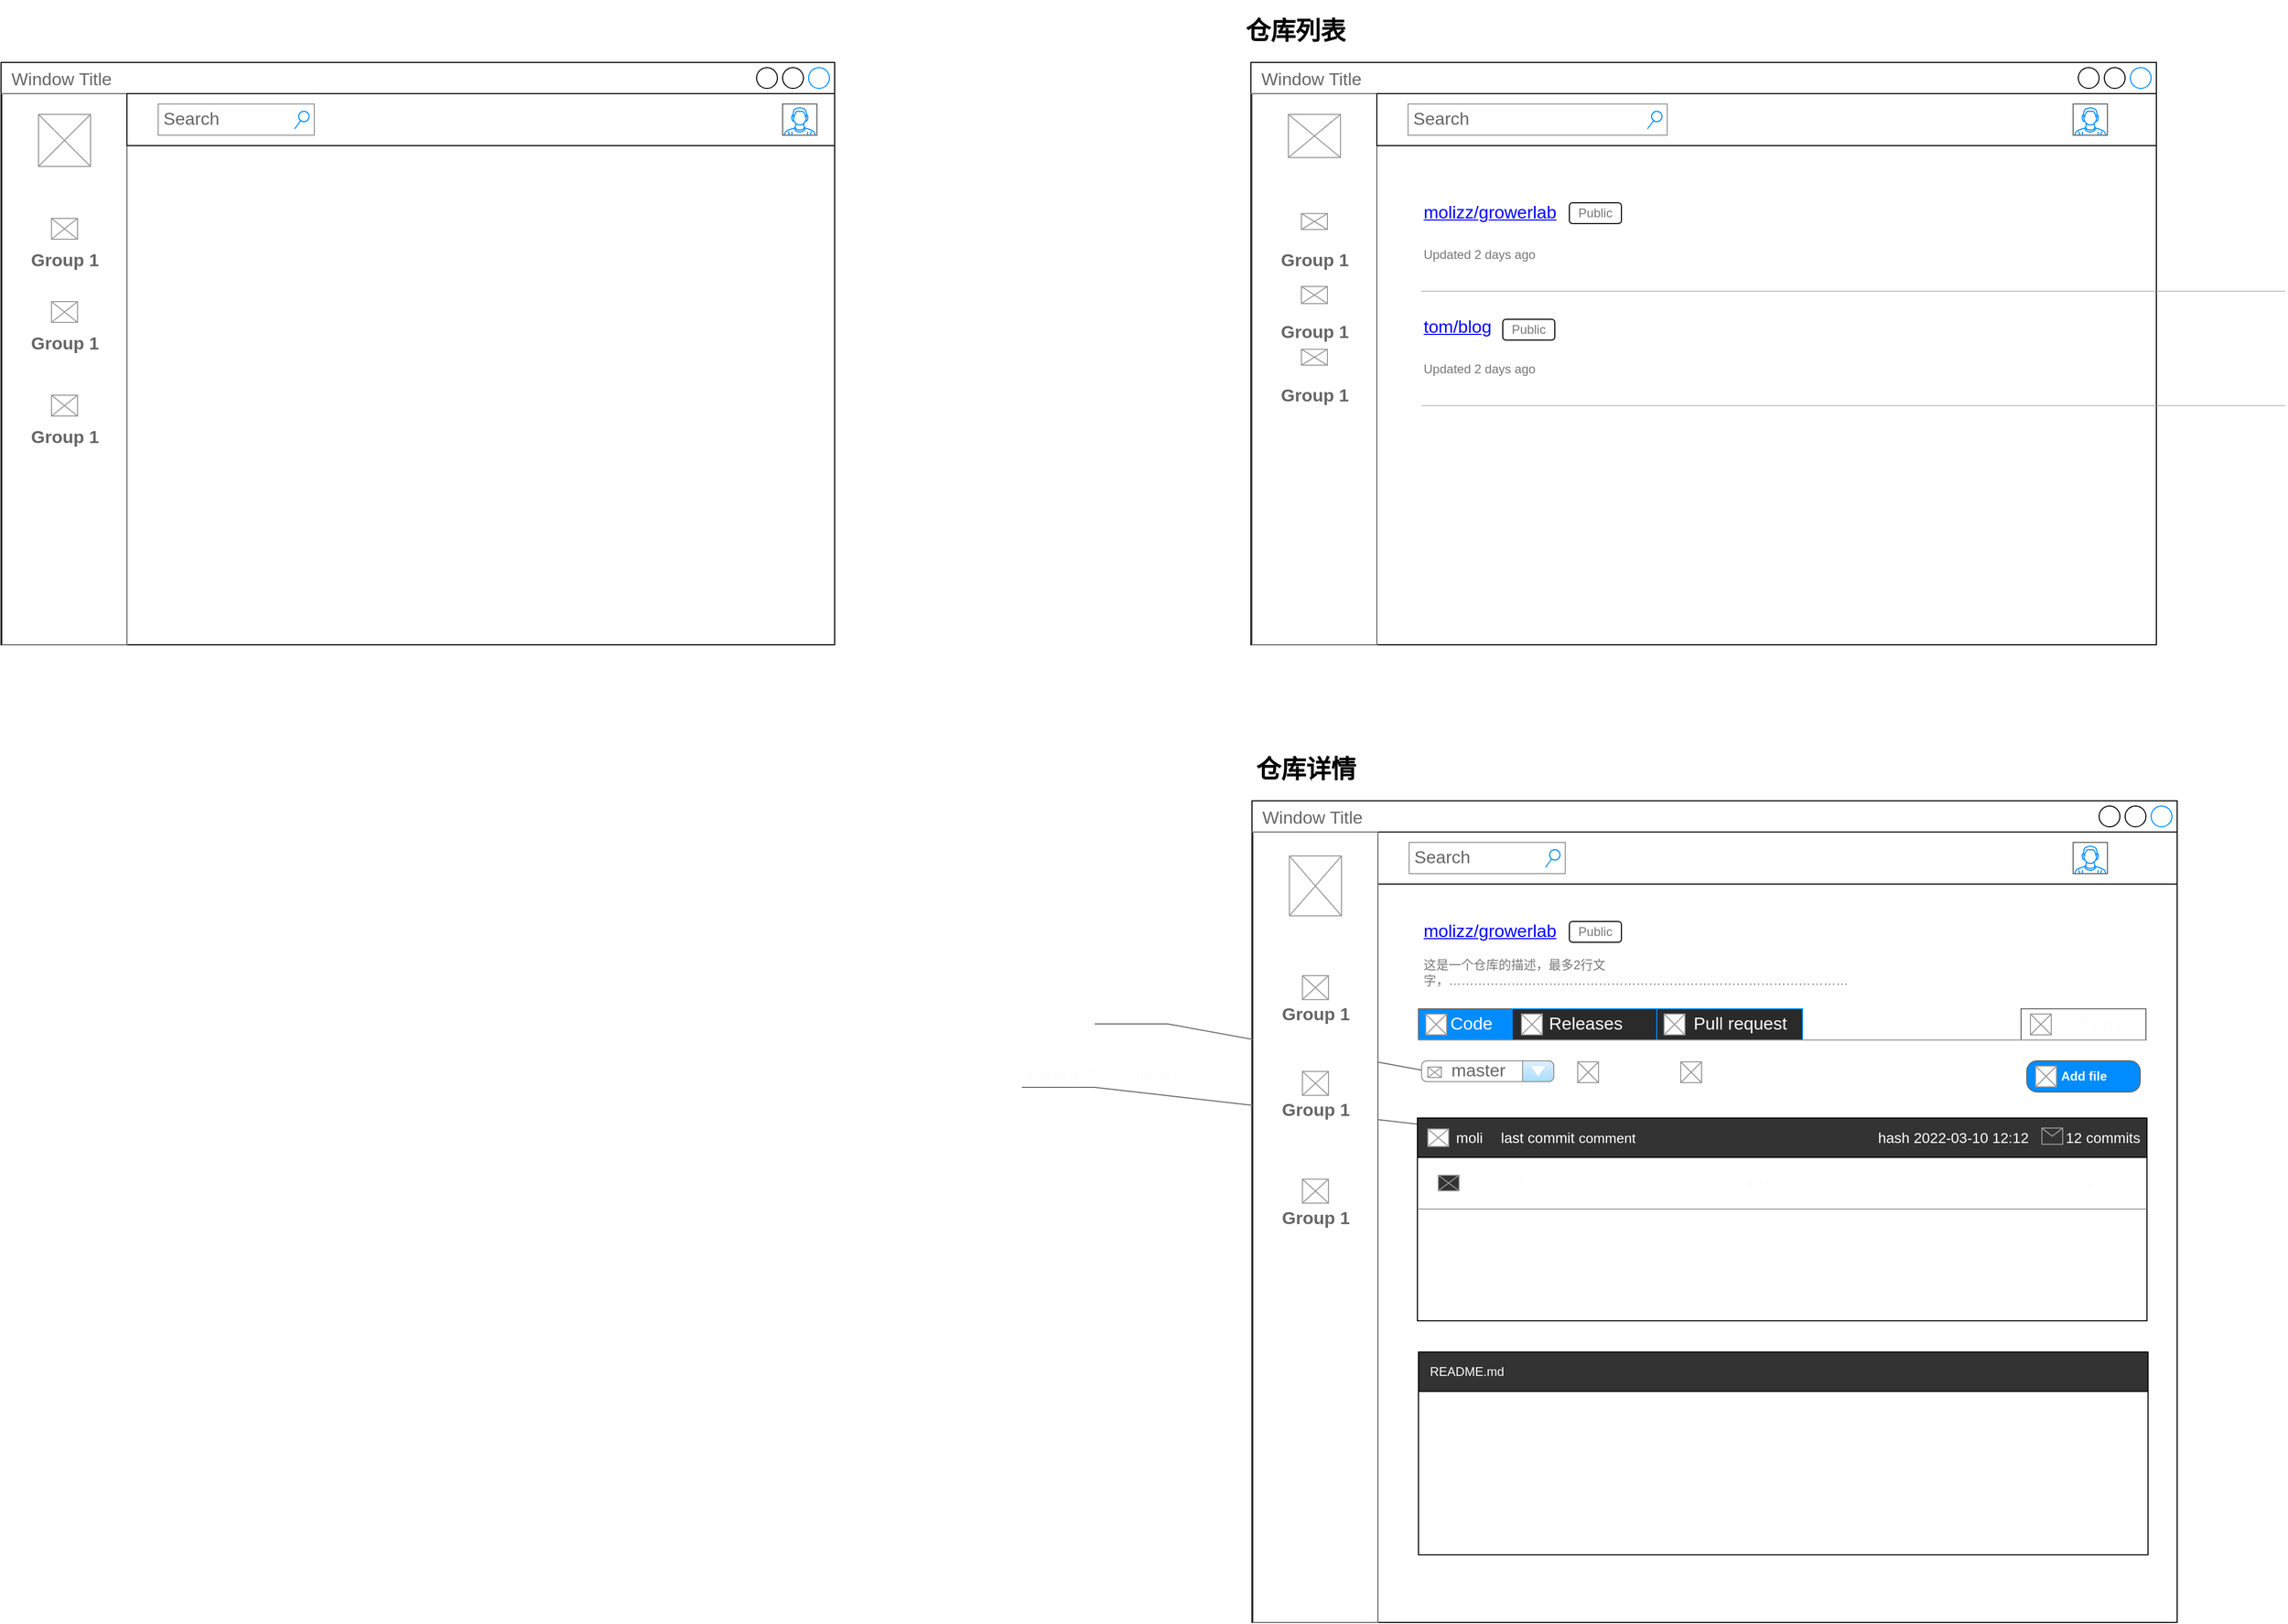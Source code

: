 <mxfile>
    <diagram id="TRXWnJko7WDl1GkMKW_n" name="第 1 页">
        <mxGraphModel dx="1785" dy="991" grid="1" gridSize="10" guides="1" tooltips="1" connect="1" arrows="1" fold="1" page="1" pageScale="1" pageWidth="827" pageHeight="1169" math="0" shadow="0">
            <root>
                <mxCell id="0"/>
                <mxCell id="1" parent="0"/>
                <mxCell id="54" value="Window Title" style="strokeWidth=1;shadow=0;dashed=0;align=center;html=1;shape=mxgraph.mockup.containers.window;align=left;verticalAlign=top;spacingLeft=8;strokeColor2=#008cff;strokeColor3=#c4c4c4;fontColor=#666666;mainText=;fontSize=17;labelBackgroundColor=none;" parent="1" vertex="1">
                    <mxGeometry x="1341" y="880" width="889" height="790" as="geometry"/>
                </mxCell>
                <mxCell id="2" value="Window Title" style="strokeWidth=1;shadow=0;dashed=0;align=center;html=1;shape=mxgraph.mockup.containers.window;align=left;verticalAlign=top;spacingLeft=8;strokeColor2=#008cff;strokeColor3=#c4c4c4;fontColor=#666666;mainText=;fontSize=17;labelBackgroundColor=none;" parent="1" vertex="1">
                    <mxGeometry x="139" y="170" width="801" height="560" as="geometry"/>
                </mxCell>
                <mxCell id="3" value="" style="strokeWidth=1;shadow=0;dashed=0;align=center;html=1;shape=mxgraph.mockup.containers.rrect;rSize=0;strokeColor=#666666;" parent="1" vertex="1">
                    <mxGeometry x="140" y="200" width="120" height="530" as="geometry"/>
                </mxCell>
                <mxCell id="8" value="" style="verticalLabelPosition=bottom;shadow=0;dashed=0;align=center;html=1;verticalAlign=top;strokeWidth=1;shape=mxgraph.mockup.graphics.simpleIcon;strokeColor=#999999;" parent="3" vertex="1">
                    <mxGeometry x="35" y="20" width="50" height="50" as="geometry"/>
                </mxCell>
                <mxCell id="12" value="" style="group" parent="3" vertex="1" connectable="0">
                    <mxGeometry y="100" width="120" height="80" as="geometry"/>
                </mxCell>
                <mxCell id="4" value="&lt;br&gt;&lt;br&gt;Group 1" style="strokeColor=inherit;fillColor=inherit;gradientColor=inherit;strokeWidth=1;shadow=0;dashed=0;align=center;html=1;shape=mxgraph.mockup.containers.rrect;rSize=0;fontSize=17;fontColor=#666666;fontStyle=1;resizeWidth=1;" parent="12" vertex="1">
                    <mxGeometry width="120" height="80" relative="1" as="geometry">
                        <mxPoint as="offset"/>
                    </mxGeometry>
                </mxCell>
                <mxCell id="10" value="" style="verticalLabelPosition=bottom;shadow=0;dashed=0;align=center;html=1;verticalAlign=top;strokeWidth=1;shape=mxgraph.mockup.graphics.simpleIcon;strokeColor=#999999;" parent="12" vertex="1">
                    <mxGeometry x="47.5" y="20" width="25" height="20" as="geometry"/>
                </mxCell>
                <mxCell id="13" value="" style="group" parent="3" vertex="1" connectable="0">
                    <mxGeometry y="180" width="120" height="80" as="geometry"/>
                </mxCell>
                <mxCell id="14" value="&lt;br&gt;&lt;br&gt;Group 1" style="strokeColor=inherit;fillColor=inherit;gradientColor=inherit;strokeWidth=1;shadow=0;dashed=0;align=center;html=1;shape=mxgraph.mockup.containers.rrect;rSize=0;fontSize=17;fontColor=#666666;fontStyle=1;resizeWidth=1;" parent="13" vertex="1">
                    <mxGeometry width="120" height="80" relative="1" as="geometry">
                        <mxPoint as="offset"/>
                    </mxGeometry>
                </mxCell>
                <mxCell id="15" value="" style="verticalLabelPosition=bottom;shadow=0;dashed=0;align=center;html=1;verticalAlign=top;strokeWidth=1;shape=mxgraph.mockup.graphics.simpleIcon;strokeColor=#999999;" parent="13" vertex="1">
                    <mxGeometry x="47.5" y="20" width="25" height="20" as="geometry"/>
                </mxCell>
                <mxCell id="16" value="" style="group" parent="3" vertex="1" connectable="0">
                    <mxGeometry y="270" width="120" height="80" as="geometry"/>
                </mxCell>
                <mxCell id="17" value="&lt;br&gt;&lt;br&gt;Group 1" style="strokeColor=inherit;fillColor=inherit;gradientColor=inherit;strokeWidth=1;shadow=0;dashed=0;align=center;html=1;shape=mxgraph.mockup.containers.rrect;rSize=0;fontSize=17;fontColor=#666666;fontStyle=1;resizeWidth=1;" parent="16" vertex="1">
                    <mxGeometry width="120" height="80" relative="1" as="geometry">
                        <mxPoint as="offset"/>
                    </mxGeometry>
                </mxCell>
                <mxCell id="18" value="" style="verticalLabelPosition=bottom;shadow=0;dashed=0;align=center;html=1;verticalAlign=top;strokeWidth=1;shape=mxgraph.mockup.graphics.simpleIcon;strokeColor=#999999;" parent="16" vertex="1">
                    <mxGeometry x="47.5" y="20" width="25" height="20" as="geometry"/>
                </mxCell>
                <mxCell id="20" value="" style="rounded=0;whiteSpace=wrap;html=1;" parent="1" vertex="1">
                    <mxGeometry x="260" y="200" width="680" height="50" as="geometry"/>
                </mxCell>
                <mxCell id="19" value="Search" style="strokeWidth=1;shadow=0;dashed=0;align=center;html=1;shape=mxgraph.mockup.forms.searchBox;strokeColor=#999999;mainText=;strokeColor2=#008cff;fontColor=#666666;fontSize=17;align=left;spacingLeft=3;" parent="1" vertex="1">
                    <mxGeometry x="290" y="210" width="150" height="30" as="geometry"/>
                </mxCell>
                <mxCell id="21" value="" style="verticalLabelPosition=bottom;shadow=0;dashed=0;align=center;html=1;verticalAlign=top;strokeWidth=1;shape=mxgraph.mockup.containers.userMale;strokeColor=#666666;strokeColor2=#008cff;" parent="1" vertex="1">
                    <mxGeometry x="890" y="210" width="33" height="30" as="geometry"/>
                </mxCell>
                <mxCell id="22" value="Window Title" style="strokeWidth=1;shadow=0;dashed=0;align=center;html=1;shape=mxgraph.mockup.containers.window;align=left;verticalAlign=top;spacingLeft=8;strokeColor2=#008cff;strokeColor3=#c4c4c4;fontColor=#666666;mainText=;fontSize=17;labelBackgroundColor=none;" parent="1" vertex="1">
                    <mxGeometry x="1340" y="170" width="870" height="560" as="geometry"/>
                </mxCell>
                <mxCell id="23" value="" style="strokeWidth=1;shadow=0;dashed=0;align=center;html=1;shape=mxgraph.mockup.containers.rrect;rSize=0;strokeColor=#666666;" parent="1" vertex="1">
                    <mxGeometry x="1341" y="200" width="120" height="530" as="geometry"/>
                </mxCell>
                <mxCell id="24" value="" style="verticalLabelPosition=bottom;shadow=0;dashed=0;align=center;html=1;verticalAlign=top;strokeWidth=1;shape=mxgraph.mockup.graphics.simpleIcon;strokeColor=#999999;" parent="23" vertex="1">
                    <mxGeometry x="35" y="20.002" width="50" height="41.448" as="geometry"/>
                </mxCell>
                <mxCell id="25" value="" style="group" parent="23" vertex="1" connectable="0">
                    <mxGeometry y="100.001" width="120" height="61.303" as="geometry"/>
                </mxCell>
                <mxCell id="26" value="&lt;br&gt;&lt;br&gt;Group 1" style="strokeColor=inherit;fillColor=inherit;gradientColor=inherit;strokeWidth=1;shadow=0;dashed=0;align=center;html=1;shape=mxgraph.mockup.containers.rrect;rSize=0;fontSize=17;fontColor=#666666;fontStyle=1;resizeWidth=1;" parent="25" vertex="1">
                    <mxGeometry width="120" height="80" relative="1" as="geometry">
                        <mxPoint as="offset"/>
                    </mxGeometry>
                </mxCell>
                <mxCell id="27" value="" style="verticalLabelPosition=bottom;shadow=0;dashed=0;align=center;html=1;verticalAlign=top;strokeWidth=1;shape=mxgraph.mockup.graphics.simpleIcon;strokeColor=#999999;" parent="25" vertex="1">
                    <mxGeometry x="47.5" y="15.326" width="25" height="15.326" as="geometry"/>
                </mxCell>
                <mxCell id="31" value="" style="group" parent="23" vertex="1" connectable="0">
                    <mxGeometry y="230.435" width="120" height="61.449" as="geometry"/>
                </mxCell>
                <mxCell id="32" value="&lt;br&gt;&lt;br&gt;Group 1" style="strokeColor=inherit;fillColor=inherit;gradientColor=inherit;strokeWidth=1;shadow=0;dashed=0;align=center;html=1;shape=mxgraph.mockup.containers.rrect;rSize=0;fontSize=17;fontColor=#666666;fontStyle=1;resizeWidth=1;" parent="31" vertex="1">
                    <mxGeometry width="120" height="80" relative="1" as="geometry">
                        <mxPoint as="offset"/>
                    </mxGeometry>
                </mxCell>
                <mxCell id="33" value="" style="verticalLabelPosition=bottom;shadow=0;dashed=0;align=center;html=1;verticalAlign=top;strokeWidth=1;shape=mxgraph.mockup.graphics.simpleIcon;strokeColor=#999999;" parent="31" vertex="1">
                    <mxGeometry x="47.5" y="15.362" width="25" height="15.362" as="geometry"/>
                </mxCell>
                <mxCell id="28" value="" style="group" parent="23" vertex="1" connectable="0">
                    <mxGeometry y="168.986" width="120" height="65.797" as="geometry"/>
                </mxCell>
                <mxCell id="29" value="&lt;br&gt;&lt;br&gt;Group 1" style="strokeColor=inherit;fillColor=inherit;gradientColor=inherit;strokeWidth=1;shadow=0;dashed=0;align=center;html=1;shape=mxgraph.mockup.containers.rrect;rSize=0;fontSize=17;fontColor=#666666;fontStyle=1;resizeWidth=1;" parent="28" vertex="1">
                    <mxGeometry width="120" height="80" relative="1" as="geometry">
                        <mxPoint as="offset"/>
                    </mxGeometry>
                </mxCell>
                <mxCell id="30" value="" style="verticalLabelPosition=bottom;shadow=0;dashed=0;align=center;html=1;verticalAlign=top;strokeWidth=1;shape=mxgraph.mockup.graphics.simpleIcon;strokeColor=#999999;" parent="28" vertex="1">
                    <mxGeometry x="47.5" y="16.449" width="25" height="16.449" as="geometry"/>
                </mxCell>
                <mxCell id="34" value="" style="rounded=0;whiteSpace=wrap;html=1;" parent="1" vertex="1">
                    <mxGeometry x="1461" y="200" width="749" height="50" as="geometry"/>
                </mxCell>
                <mxCell id="35" value="Search" style="strokeWidth=1;shadow=0;dashed=0;align=center;html=1;shape=mxgraph.mockup.forms.searchBox;strokeColor=#999999;mainText=;strokeColor2=#008cff;fontColor=#666666;fontSize=17;align=left;spacingLeft=3;" parent="1" vertex="1">
                    <mxGeometry x="1491" y="210" width="249" height="30" as="geometry"/>
                </mxCell>
                <mxCell id="36" value="" style="verticalLabelPosition=bottom;shadow=0;dashed=0;align=center;html=1;verticalAlign=top;strokeWidth=1;shape=mxgraph.mockup.containers.userMale;strokeColor=#666666;strokeColor2=#008cff;" parent="1" vertex="1">
                    <mxGeometry x="2130" y="210" width="33" height="30" as="geometry"/>
                </mxCell>
                <mxCell id="39" value="&lt;h1&gt;仓库列表&lt;/h1&gt;" style="text;html=1;strokeColor=none;fillColor=none;spacing=5;spacingTop=-20;whiteSpace=wrap;overflow=hidden;rounded=0;" parent="1" vertex="1">
                    <mxGeometry x="1330" y="120" width="190" height="40" as="geometry"/>
                </mxCell>
                <mxCell id="40" value="molizz/growerlab" style="shape=rectangle;strokeColor=none;fillColor=none;linkText=;fontSize=17;fontColor=#0000ff;fontStyle=4;html=1;align=left;" parent="1" vertex="1">
                    <mxGeometry x="1504" y="300" width="150" height="30" as="geometry"/>
                </mxCell>
                <mxCell id="42" value="" style="endArrow=none;html=1;fontColor=default;textOpacity=60;strokeColor=#969696;opacity=60;" parent="1" edge="1">
                    <mxGeometry width="50" height="50" relative="1" as="geometry">
                        <mxPoint x="2334" y="390" as="sourcePoint"/>
                        <mxPoint x="1504" y="390" as="targetPoint"/>
                    </mxGeometry>
                </mxCell>
                <mxCell id="44" value="Updated 2 days ago" style="text;html=1;strokeColor=none;fillColor=none;align=left;verticalAlign=middle;whiteSpace=wrap;rounded=0;fontColor=#787878;" parent="1" vertex="1">
                    <mxGeometry x="1504" y="340" width="146" height="30" as="geometry"/>
                </mxCell>
                <mxCell id="49" value="" style="group" parent="1" vertex="1" connectable="0">
                    <mxGeometry x="1646" y="305" width="50" height="20" as="geometry"/>
                </mxCell>
                <mxCell id="76" value="" style="group" parent="49" vertex="1" connectable="0">
                    <mxGeometry width="50" height="20" as="geometry"/>
                </mxCell>
                <mxCell id="48" value="" style="rounded=1;whiteSpace=wrap;html=1;fontColor=#787878;" parent="76" vertex="1">
                    <mxGeometry width="50" height="20" as="geometry"/>
                </mxCell>
                <mxCell id="46" value="Public" style="text;html=1;strokeColor=none;fillColor=none;align=center;verticalAlign=middle;whiteSpace=wrap;rounded=0;fontColor=#787878;" parent="76" vertex="1">
                    <mxGeometry x="15" y="7.5" width="20" height="5" as="geometry"/>
                </mxCell>
                <mxCell id="51" value="tom/blog" style="shape=rectangle;strokeColor=none;fillColor=none;linkText=;fontSize=17;fontColor=#0000ff;fontStyle=4;html=1;align=left;" parent="1" vertex="1">
                    <mxGeometry x="1504" y="410" width="150" height="30" as="geometry"/>
                </mxCell>
                <mxCell id="52" value="" style="endArrow=none;html=1;fontColor=default;textOpacity=60;strokeColor=#969696;opacity=60;" parent="1" edge="1">
                    <mxGeometry width="50" height="50" relative="1" as="geometry">
                        <mxPoint x="2334" y="500" as="sourcePoint"/>
                        <mxPoint x="1504" y="500" as="targetPoint"/>
                    </mxGeometry>
                </mxCell>
                <mxCell id="53" value="Updated 2 days ago" style="text;html=1;strokeColor=none;fillColor=none;align=left;verticalAlign=middle;whiteSpace=wrap;rounded=0;fontColor=#787878;" parent="1" vertex="1">
                    <mxGeometry x="1504" y="450" width="146" height="30" as="geometry"/>
                </mxCell>
                <mxCell id="70" value="&lt;h1&gt;仓库详情&lt;/h1&gt;" style="text;html=1;strokeColor=none;fillColor=none;spacing=5;spacingTop=-20;whiteSpace=wrap;overflow=hidden;rounded=0;" parent="1" vertex="1">
                    <mxGeometry x="1340" y="830" width="190" height="40" as="geometry"/>
                </mxCell>
                <mxCell id="77" value="" style="group" parent="1" vertex="1" connectable="0">
                    <mxGeometry x="1582" y="417" width="50" height="20" as="geometry"/>
                </mxCell>
                <mxCell id="78" value="" style="rounded=1;whiteSpace=wrap;html=1;fontColor=#787878;" parent="77" vertex="1">
                    <mxGeometry width="50" height="20" as="geometry"/>
                </mxCell>
                <mxCell id="79" value="Public" style="text;html=1;strokeColor=none;fillColor=none;align=center;verticalAlign=middle;whiteSpace=wrap;rounded=0;fontColor=#787878;" parent="77" vertex="1">
                    <mxGeometry x="15" y="7.5" width="20" height="5" as="geometry"/>
                </mxCell>
                <mxCell id="82" value="" style="group" parent="1" vertex="1" connectable="0">
                    <mxGeometry x="1646" y="996" width="50" height="20" as="geometry"/>
                </mxCell>
                <mxCell id="83" value="" style="rounded=1;whiteSpace=wrap;html=1;fontColor=#787878;" parent="82" vertex="1">
                    <mxGeometry width="50" height="20" as="geometry"/>
                </mxCell>
                <mxCell id="84" value="Public" style="text;html=1;strokeColor=none;fillColor=none;align=center;verticalAlign=middle;whiteSpace=wrap;rounded=0;fontColor=#787878;" parent="82" vertex="1">
                    <mxGeometry x="15" y="7.5" width="20" height="5" as="geometry"/>
                </mxCell>
                <mxCell id="100" value="分支" style="strokeWidth=1;shadow=0;dashed=0;align=center;html=1;shape=mxgraph.mockup.text.callout;linkText=;textSize=17;textColor=#666666;callDir=NW;callStyle=line;fontSize=14;fontColor=#FFFFFF;align=left;verticalAlign=top;strokeColor=#666666;" vertex="1" parent="1">
                    <mxGeometry x="1190" y="1069" width="320" height="71" as="geometry"/>
                </mxCell>
                <mxCell id="120" value="最后的提交commit内容" style="strokeWidth=1;shadow=0;dashed=0;align=center;html=1;shape=mxgraph.mockup.text.callout;linkText=;textSize=17;textColor=#666666;callDir=NW;callStyle=line;fontSize=14;fontColor=#FCFCFC;align=left;verticalAlign=top;strokeColor=#666666;fillColor=#333333;" vertex="1" parent="1">
                    <mxGeometry x="1120" y="1130" width="460" height="70" as="geometry"/>
                </mxCell>
                <mxCell id="66" value="" style="rounded=0;whiteSpace=wrap;html=1;" parent="1" vertex="1">
                    <mxGeometry x="1462" y="910" width="768" height="50" as="geometry"/>
                </mxCell>
                <mxCell id="67" value="Search" style="strokeWidth=1;shadow=0;dashed=0;align=center;html=1;shape=mxgraph.mockup.forms.searchBox;strokeColor=#999999;mainText=;strokeColor2=#008cff;fontColor=#666666;fontSize=17;align=left;spacingLeft=3;" parent="1" vertex="1">
                    <mxGeometry x="1492" y="920" width="150" height="30" as="geometry"/>
                </mxCell>
                <mxCell id="68" value="" style="verticalLabelPosition=bottom;shadow=0;dashed=0;align=center;html=1;verticalAlign=top;strokeWidth=1;shape=mxgraph.mockup.containers.userMale;strokeColor=#666666;strokeColor2=#008cff;" parent="1" vertex="1">
                    <mxGeometry x="2130" y="920" width="33" height="30" as="geometry"/>
                </mxCell>
                <mxCell id="71" value="&amp;nbsp; &amp;nbsp; &amp;nbsp;Code" style="strokeWidth=1;shadow=0;dashed=0;align=center;html=1;shape=mxgraph.mockup.forms.uRect;fontSize=17;fontColor=#FFFFFF;align=left;spacingLeft=5;strokeColor=#666666;fillColor=#008CFF;" parent="1" vertex="1">
                    <mxGeometry x="1501" y="1080" width="90" height="30" as="geometry"/>
                </mxCell>
                <mxCell id="87" value="这是一个仓库的描述，最多2行文字，……………………………………………………………………………………" style="text;html=1;strokeColor=none;fillColor=none;align=left;verticalAlign=middle;whiteSpace=wrap;rounded=0;fontColor=#787878;" parent="1" vertex="1">
                    <mxGeometry x="1504" y="1030" width="440" height="30" as="geometry"/>
                </mxCell>
                <mxCell id="88" value="" style="verticalLabelPosition=bottom;shadow=0;dashed=0;align=center;html=1;verticalAlign=top;strokeWidth=1;shape=mxgraph.mockup.graphics.simpleIcon;strokeColor=#999999;fontColor=#787878;" parent="1" vertex="1">
                    <mxGeometry x="1508" y="1085" width="20" height="20" as="geometry"/>
                </mxCell>
                <mxCell id="91" value="&amp;nbsp; &amp;nbsp; &amp;nbsp; Releases" style="strokeWidth=1;shadow=0;dashed=0;align=center;html=1;shape=mxgraph.mockup.forms.uRect;fontSize=17;fontColor=#ffffff;align=left;spacingLeft=5;strokeColor=#008cff;fillColor=#2A2A2A;" vertex="1" parent="1">
                    <mxGeometry x="1591" y="1080" width="140" height="30" as="geometry"/>
                </mxCell>
                <mxCell id="93" value="" style="verticalLabelPosition=bottom;shadow=0;dashed=0;align=center;html=1;verticalAlign=top;strokeWidth=1;shape=mxgraph.mockup.graphics.simpleIcon;strokeColor=#999999;fontColor=#787878;" vertex="1" parent="1">
                    <mxGeometry x="1600" y="1085" width="20" height="20" as="geometry"/>
                </mxCell>
                <mxCell id="72" value="&amp;nbsp; &amp;nbsp; &amp;nbsp; Pull request" style="strokeWidth=1;shadow=0;dashed=0;align=center;html=1;shape=mxgraph.mockup.forms.uRect;fontSize=17;fontColor=#ffffff;align=left;spacingLeft=5;strokeColor=#008cff;fillColor=#2A2A2A;" parent="1" vertex="1">
                    <mxGeometry x="1730" y="1080" width="140" height="30" as="geometry"/>
                </mxCell>
                <mxCell id="89" value="" style="verticalLabelPosition=bottom;shadow=0;dashed=0;align=center;html=1;verticalAlign=top;strokeWidth=1;shape=mxgraph.mockup.graphics.simpleIcon;strokeColor=#999999;fontColor=#787878;" parent="1" vertex="1">
                    <mxGeometry x="1737" y="1085" width="20" height="20" as="geometry"/>
                </mxCell>
                <mxCell id="73" value="&amp;nbsp; &amp;nbsp; &amp;nbsp; Settings" style="strokeWidth=1;shadow=0;dashed=0;align=center;html=1;shape=mxgraph.mockup.forms.uRect;fontSize=17;fontColor=#FCFCFC;align=left;spacingLeft=5;strokeColor=#666666;" parent="1" vertex="1">
                    <mxGeometry x="2080" y="1080" width="120" height="30" as="geometry"/>
                </mxCell>
                <mxCell id="96" value="" style="group" vertex="1" connectable="0" parent="1">
                    <mxGeometry x="2080" y="1080" width="120" height="30" as="geometry"/>
                </mxCell>
                <mxCell id="90" value="" style="verticalLabelPosition=bottom;shadow=0;dashed=0;align=center;html=1;verticalAlign=top;strokeWidth=1;shape=mxgraph.mockup.graphics.simpleIcon;strokeColor=#999999;fontColor=#787878;" parent="96" vertex="1">
                    <mxGeometry x="9" y="5" width="20" height="20" as="geometry"/>
                </mxCell>
                <mxCell id="97" value="" style="verticalLabelPosition=bottom;shadow=0;dashed=0;align=center;html=1;verticalAlign=top;strokeWidth=1;shape=mxgraph.mockup.markup.line;strokeColor=#999999;" vertex="1" parent="1">
                    <mxGeometry x="1501" y="1100" width="700" height="20" as="geometry"/>
                </mxCell>
                <mxCell id="98" value="&amp;nbsp; &amp;nbsp; &amp;nbsp;master" style="strokeWidth=1;shadow=0;dashed=0;align=center;html=1;shape=mxgraph.mockup.forms.comboBox;strokeColor=#999999;fillColor=#ddeeff;align=left;fillColor2=#aaddff;mainText=;fontColor=#666666;fontSize=17;spacingLeft=3;" vertex="1" parent="1">
                    <mxGeometry x="1504" y="1130" width="127" height="20" as="geometry"/>
                </mxCell>
                <mxCell id="99" value="" style="verticalLabelPosition=bottom;shadow=0;dashed=0;align=center;html=1;verticalAlign=top;strokeWidth=1;shape=mxgraph.mockup.graphics.simpleIcon;strokeColor=#999999;fontColor=#787878;" vertex="1" parent="1">
                    <mxGeometry x="1510" y="1136" width="13" height="10" as="geometry"/>
                </mxCell>
                <mxCell id="103" value="" style="group" vertex="1" connectable="0" parent="1">
                    <mxGeometry x="1646" y="1126" width="125" height="30" as="geometry"/>
                </mxCell>
                <mxCell id="101" value="2 Branchs" style="shape=rectangle;strokeColor=none;fillColor=none;linkText=;fontSize=12;fontColor=#FFFFFF;fontStyle=4;html=1;align=center;" vertex="1" parent="103">
                    <mxGeometry width="125" height="30" as="geometry"/>
                </mxCell>
                <mxCell id="102" value="" style="verticalLabelPosition=bottom;shadow=0;dashed=0;align=center;html=1;verticalAlign=top;strokeWidth=1;shape=mxgraph.mockup.graphics.simpleIcon;strokeColor=#999999;fontColor=#787878;" vertex="1" parent="103">
                    <mxGeometry x="8" y="5" width="20" height="20" as="geometry"/>
                </mxCell>
                <mxCell id="108" value="" style="group" vertex="1" connectable="0" parent="1">
                    <mxGeometry x="1745" y="1126" width="106" height="30" as="geometry"/>
                </mxCell>
                <mxCell id="106" value="0 tags" style="shape=rectangle;strokeColor=none;fillColor=none;linkText=;fontSize=12;fontColor=#FFFFFF;fontStyle=4;html=1;align=center;" vertex="1" parent="108">
                    <mxGeometry width="106" height="30" as="geometry"/>
                </mxCell>
                <mxCell id="107" value="" style="verticalLabelPosition=bottom;shadow=0;dashed=0;align=center;html=1;verticalAlign=top;strokeWidth=1;shape=mxgraph.mockup.graphics.simpleIcon;strokeColor=#999999;fontColor=#787878;" vertex="1" parent="108">
                    <mxGeometry x="8" y="5" width="20" height="20" as="geometry"/>
                </mxCell>
                <mxCell id="109" value="Add file" style="strokeWidth=1;shadow=0;dashed=0;align=center;html=1;shape=mxgraph.mockup.buttons.button;strokeColor=#666666;fontColor=#ffffff;mainText=;buttonStyle=round;fontSize=12;fontStyle=1;fillColor=#008cff;whiteSpace=wrap;" vertex="1" parent="1">
                    <mxGeometry x="2085.5" y="1130" width="109" height="30" as="geometry"/>
                </mxCell>
                <mxCell id="110" value="" style="verticalLabelPosition=bottom;shadow=0;dashed=0;align=center;html=1;verticalAlign=top;strokeWidth=1;shape=mxgraph.mockup.graphics.simpleIcon;strokeColor=#999999;fontColor=#787878;" vertex="1" parent="1">
                    <mxGeometry x="2094" y="1135" width="20" height="20" as="geometry"/>
                </mxCell>
                <mxCell id="124" value="" style="group" vertex="1" connectable="0" parent="1">
                    <mxGeometry x="1342" y="910" width="120" height="760" as="geometry"/>
                </mxCell>
                <mxCell id="55" value="" style="strokeWidth=1;shadow=0;dashed=0;align=center;html=1;shape=mxgraph.mockup.containers.rrect;rSize=0;strokeColor=#666666;container=0;" parent="124" vertex="1">
                    <mxGeometry width="120" height="760" as="geometry"/>
                </mxCell>
                <mxCell id="56" value="" style="verticalLabelPosition=bottom;shadow=0;dashed=0;align=center;html=1;verticalAlign=top;strokeWidth=1;shape=mxgraph.mockup.graphics.simpleIcon;strokeColor=#999999;" parent="124" vertex="1">
                    <mxGeometry x="35" y="23.019" width="50" height="57.547" as="geometry"/>
                </mxCell>
                <mxCell id="57" value="" style="group" parent="124" vertex="1" connectable="0">
                    <mxGeometry y="115.094" width="120" height="92.075" as="geometry"/>
                </mxCell>
                <mxCell id="58" value="&lt;br&gt;&lt;br&gt;Group 1" style="strokeColor=inherit;fillColor=inherit;gradientColor=inherit;strokeWidth=1;shadow=0;dashed=0;align=center;html=1;shape=mxgraph.mockup.containers.rrect;rSize=0;fontSize=17;fontColor=#666666;fontStyle=1;resizeWidth=1;" parent="57" vertex="1">
                    <mxGeometry width="120" height="80" relative="1" as="geometry">
                        <mxPoint as="offset"/>
                    </mxGeometry>
                </mxCell>
                <mxCell id="59" value="" style="verticalLabelPosition=bottom;shadow=0;dashed=0;align=center;html=1;verticalAlign=top;strokeWidth=1;shape=mxgraph.mockup.graphics.simpleIcon;strokeColor=#999999;" parent="57" vertex="1">
                    <mxGeometry x="47.5" y="23.019" width="25" height="23.019" as="geometry"/>
                </mxCell>
                <mxCell id="60" value="" style="group" parent="124" vertex="1" connectable="0">
                    <mxGeometry y="207.17" width="120" height="92.075" as="geometry"/>
                </mxCell>
                <mxCell id="61" value="&lt;br&gt;&lt;br&gt;Group 1" style="strokeColor=inherit;fillColor=inherit;gradientColor=inherit;strokeWidth=1;shadow=0;dashed=0;align=center;html=1;shape=mxgraph.mockup.containers.rrect;rSize=0;fontSize=17;fontColor=#666666;fontStyle=1;resizeWidth=1;" parent="60" vertex="1">
                    <mxGeometry width="120" height="80" relative="1" as="geometry">
                        <mxPoint as="offset"/>
                    </mxGeometry>
                </mxCell>
                <mxCell id="62" value="" style="verticalLabelPosition=bottom;shadow=0;dashed=0;align=center;html=1;verticalAlign=top;strokeWidth=1;shape=mxgraph.mockup.graphics.simpleIcon;strokeColor=#999999;" parent="60" vertex="1">
                    <mxGeometry x="47.5" y="23.019" width="25" height="23.019" as="geometry"/>
                </mxCell>
                <mxCell id="63" value="" style="group" parent="124" vertex="1" connectable="0">
                    <mxGeometry y="310.755" width="120" height="92.075" as="geometry"/>
                </mxCell>
                <mxCell id="64" value="&lt;br&gt;&lt;br&gt;Group 1" style="strokeColor=inherit;fillColor=inherit;gradientColor=inherit;strokeWidth=1;shadow=0;dashed=0;align=center;html=1;shape=mxgraph.mockup.containers.rrect;rSize=0;fontSize=17;fontColor=#666666;fontStyle=1;resizeWidth=1;" parent="63" vertex="1">
                    <mxGeometry width="120" height="80" relative="1" as="geometry">
                        <mxPoint as="offset"/>
                    </mxGeometry>
                </mxCell>
                <mxCell id="65" value="" style="verticalLabelPosition=bottom;shadow=0;dashed=0;align=center;html=1;verticalAlign=top;strokeWidth=1;shape=mxgraph.mockup.graphics.simpleIcon;strokeColor=#999999;" parent="63" vertex="1">
                    <mxGeometry x="47.5" y="23.019" width="25" height="23.019" as="geometry"/>
                </mxCell>
                <mxCell id="113" value="" style="rounded=0;whiteSpace=wrap;html=1;fontSize=14;fontColor=#FFFFFF;strokeWidth=1;" vertex="1" parent="1">
                    <mxGeometry x="1500" y="1185" width="701" height="195" as="geometry"/>
                </mxCell>
                <mxCell id="114" value="" style="rounded=0;whiteSpace=wrap;html=1;fontSize=14;fontColor=#FFFFFF;strokeWidth=1;fillColor=#333333;" vertex="1" parent="1">
                    <mxGeometry x="1500" y="1185" width="701" height="37.86" as="geometry"/>
                </mxCell>
                <mxCell id="116" value="" style="verticalLabelPosition=bottom;shadow=0;dashed=0;align=center;html=1;verticalAlign=top;strokeWidth=1;shape=mxgraph.mockup.graphics.simpleIcon;strokeColor=#999999;fontColor=#787878;" vertex="1" parent="1">
                    <mxGeometry x="1510" y="1195.516" width="20" height="16.825" as="geometry"/>
                </mxCell>
                <mxCell id="117" value="moli" style="text;html=1;strokeColor=none;fillColor=none;align=center;verticalAlign=middle;whiteSpace=wrap;rounded=0;fontSize=14;fontColor=#FFFFFF;" vertex="1" parent="1">
                    <mxGeometry x="1520" y="1191.31" width="60" height="25.238" as="geometry"/>
                </mxCell>
                <mxCell id="118" value="last commit&amp;nbsp;&lt;span style=&quot;font-family: &amp;#34;helvetica&amp;#34; , &amp;#34;lucida grande&amp;#34; , &amp;#34;lucida&amp;#34; , &amp;#34;verdana&amp;#34; , sans-serif ; font-size: 13.333px&quot;&gt;comment&lt;/span&gt;" style="text;html=1;strokeColor=none;fillColor=none;align=center;verticalAlign=middle;whiteSpace=wrap;rounded=0;fontSize=14;fontColor=#FFFFFF;" vertex="1" parent="1">
                    <mxGeometry x="1560" y="1191.31" width="170" height="25.238" as="geometry"/>
                </mxCell>
                <mxCell id="121" value="" style="verticalLabelPosition=bottom;shadow=0;dashed=0;align=center;html=1;verticalAlign=top;strokeWidth=1;shape=mxgraph.mockup.misc.mail2;strokeColor=#999999;fontSize=14;fontColor=#FCFCFC;fillColor=#333333;" vertex="1" parent="1">
                    <mxGeometry x="2100" y="1194.675" width="20" height="15.563" as="geometry"/>
                </mxCell>
                <mxCell id="122" value="hash 2022-03-10 12:12" style="text;html=1;strokeColor=none;fillColor=none;align=center;verticalAlign=middle;whiteSpace=wrap;rounded=0;fontSize=14;fontColor=#FFFFFF;" vertex="1" parent="1">
                    <mxGeometry x="1930" y="1191.31" width="170" height="25.238" as="geometry"/>
                </mxCell>
                <mxCell id="123" value="12 commits" style="text;html=1;strokeColor=none;fillColor=none;align=left;verticalAlign=middle;whiteSpace=wrap;rounded=0;fontSize=14;fontColor=#FCFCFC;" vertex="1" parent="1">
                    <mxGeometry x="2121" y="1191.31" width="80" height="25.238" as="geometry"/>
                </mxCell>
                <mxCell id="125" value="" style="verticalLabelPosition=bottom;shadow=0;dashed=0;align=center;html=1;verticalAlign=top;strokeWidth=1;shape=mxgraph.mockup.graphics.simpleIcon;strokeColor=#999999;fontSize=14;fontColor=#FCFCFC;fillColor=#333333;" vertex="1" parent="1">
                    <mxGeometry x="1520" y="1240" width="20" height="15" as="geometry"/>
                </mxCell>
                <mxCell id="126" value="README.md" style="text;html=1;strokeColor=none;fillColor=none;align=left;verticalAlign=middle;whiteSpace=wrap;rounded=0;fontSize=12;fontColor=#FCFCFC;" vertex="1" parent="1">
                    <mxGeometry x="1550" y="1232.5" width="120" height="30" as="geometry"/>
                </mxCell>
                <mxCell id="127" value="" style="verticalLabelPosition=bottom;shadow=0;dashed=0;align=center;html=1;verticalAlign=top;strokeWidth=1;shape=mxgraph.mockup.markup.line;strokeColor=#999999;fontSize=12;fontColor=#FCFCFC;fillColor=#333333;" vertex="1" parent="1">
                    <mxGeometry x="1501" y="1262.5" width="699" height="20" as="geometry"/>
                </mxCell>
                <mxCell id="128" value="init commit" style="text;html=1;strokeColor=none;fillColor=none;align=center;verticalAlign=middle;whiteSpace=wrap;rounded=0;fontSize=12;fontColor=#FCFCFC;" vertex="1" parent="1">
                    <mxGeometry x="1790" y="1232.5" width="110" height="30" as="geometry"/>
                </mxCell>
                <mxCell id="129" value="11 days ago" style="text;html=1;strokeColor=none;fillColor=none;align=center;verticalAlign=middle;whiteSpace=wrap;rounded=0;fontSize=12;fontColor=#FCFCFC;" vertex="1" parent="1">
                    <mxGeometry x="2100" y="1232.5" width="81" height="30" as="geometry"/>
                </mxCell>
                <mxCell id="130" value="" style="rounded=0;whiteSpace=wrap;html=1;fontSize=14;fontColor=#FFFFFF;strokeWidth=1;" vertex="1" parent="1">
                    <mxGeometry x="1501" y="1410" width="701" height="195" as="geometry"/>
                </mxCell>
                <mxCell id="131" value="" style="rounded=0;whiteSpace=wrap;html=1;fontSize=14;fontColor=#FFFFFF;strokeWidth=1;fillColor=#333333;" vertex="1" parent="1">
                    <mxGeometry x="1501" y="1410" width="701" height="37.86" as="geometry"/>
                </mxCell>
                <mxCell id="132" value="README.md" style="text;html=1;strokeColor=none;fillColor=none;align=left;verticalAlign=middle;whiteSpace=wrap;rounded=0;fontSize=12;fontColor=#FCFCFC;" vertex="1" parent="1">
                    <mxGeometry x="1510" y="1413.93" width="80" height="30" as="geometry"/>
                </mxCell>
                <mxCell id="133" value="Hello world" style="text;html=1;strokeColor=none;fillColor=none;align=left;verticalAlign=middle;whiteSpace=wrap;rounded=0;fontSize=12;fontColor=#FCFCFC;" vertex="1" parent="1">
                    <mxGeometry x="1520" y="1470" width="109" height="30" as="geometry"/>
                </mxCell>
                <mxCell id="74" value="molizz/growerlab" style="shape=rectangle;strokeColor=none;fillColor=none;linkText=;fontSize=17;fontColor=#0000ff;fontStyle=4;html=1;align=left;" parent="1" vertex="1">
                    <mxGeometry x="1504" y="991" width="150" height="30" as="geometry"/>
                </mxCell>
            </root>
        </mxGraphModel>
    </diagram>
</mxfile>